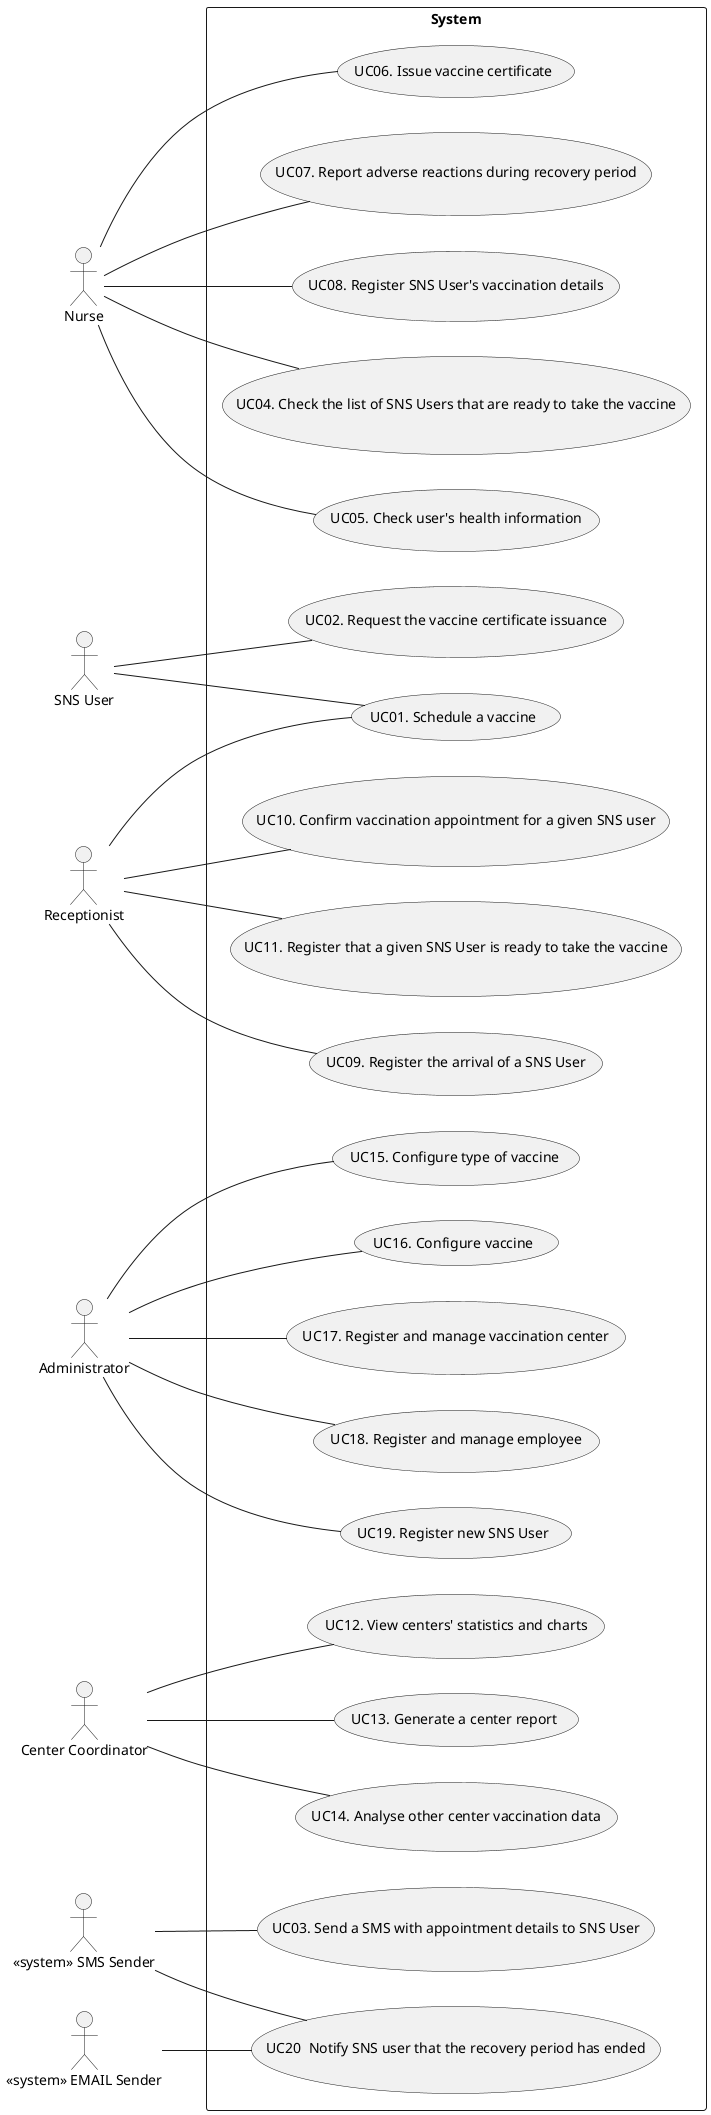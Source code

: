 @startuml UCD

left to right direction

actor "SNS User" as user
actor "Nurse" as nurse
actor "Receptionist" as recept
actor "Administrator" as admin
actor "Center Coordinator" as coordinator
actor "<< system >> SMS Sender" as dgs
actor "<< system >> EMAIL Sender" as dgsEmail

rectangle System {
  usecase "UC01. Schedule a vaccine" as UC01
  usecase "UC02. Request the vaccine certificate issuance" as UC02
  usecase "UC03. Send a SMS with appointment details to SNS User" as UC03
  usecase "UC04. Check the list of SNS Users that are ready to take the vaccine" as UC05
  usecase "UC05. Check user's health information" as UC06
  usecase "UC06. Issue vaccine certificate" as UC07
  usecase "UC07. Report adverse reactions during recovery period" as UC08
  usecase "UC08. Register SNS User's vaccination details" as UC09
  usecase "UC09. Register the arrival of a SNS User" as UC10
  usecase "UC10. Confirm vaccination appointment for a given SNS user" as UC11
  usecase "UC11. Register that a given SNS User is ready to take the vaccine" as UC12
  usecase "UC12. View centers' statistics and charts" as UC13
  usecase "UC13. Generate a center report" as UC14
  usecase "UC14. Analyse other center vaccination data" as UC15
  usecase "UC15. Configure type of vaccine" as UC16
  usecase "UC16. Configure vaccine" as UC17
  usecase "UC17. Register and manage vaccination center" as UC18
  usecase "UC18. Register and manage employee" as UC19
  usecase "UC19. Register new SNS User" as UC20
  usecase "UC20  Notify SNS user that the recovery period has ended" as UC21
}

user -- UC01
user -- UC02
dgs -- UC03
recept -- UC01
nurse -- UC05
nurse -- UC06
nurse -- UC07
nurse -- UC08
nurse -- UC09
recept -- UC10
recept -- UC11
recept -- UC12
coordinator -- UC13
coordinator -- UC14
coordinator -- UC15
admin -- UC16
admin -- UC17
admin -- UC18
admin -- UC19
admin -- UC20
dgs -- UC21
dgsEmail -- UC21

@enduml

